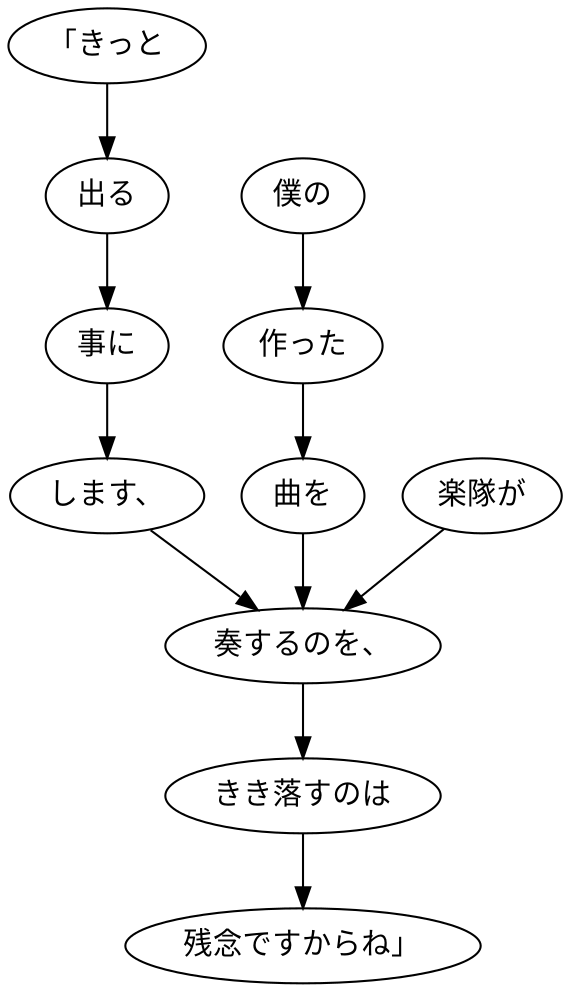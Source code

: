 digraph graph9077 {
	node0 [label="「きっと"];
	node1 [label="出る"];
	node2 [label="事に"];
	node3 [label="します、"];
	node4 [label="僕の"];
	node5 [label="作った"];
	node6 [label="曲を"];
	node7 [label="楽隊が"];
	node8 [label="奏するのを、"];
	node9 [label="きき落すのは"];
	node10 [label="残念ですからね」"];
	node0 -> node1;
	node1 -> node2;
	node2 -> node3;
	node3 -> node8;
	node4 -> node5;
	node5 -> node6;
	node6 -> node8;
	node7 -> node8;
	node8 -> node9;
	node9 -> node10;
}
